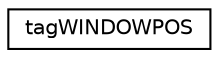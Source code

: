 digraph G
{
  edge [fontname="Helvetica",fontsize="10",labelfontname="Helvetica",labelfontsize="10"];
  node [fontname="Helvetica",fontsize="10",shape=record];
  rankdir="LR";
  Node1 [label="tagWINDOWPOS",height=0.2,width=0.4,color="black", fillcolor="white", style="filled",URL="$structtag_w_i_n_d_o_w_p_o_s.html"];
}
